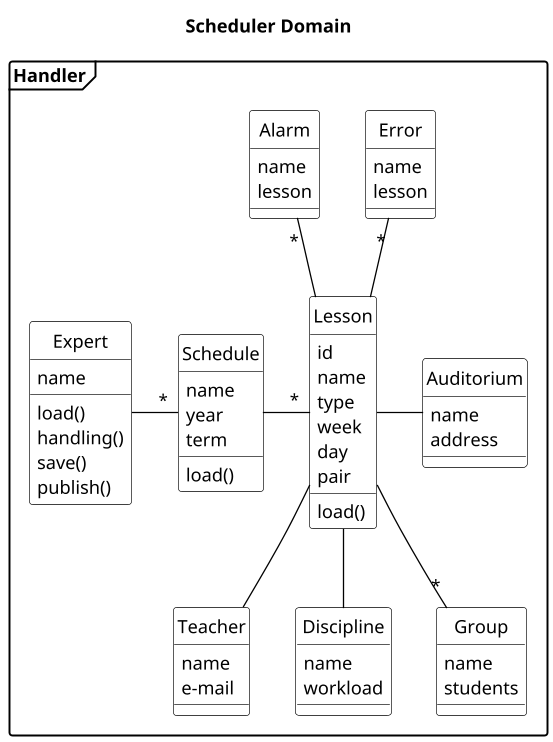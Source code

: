 PlantUML
@startuml
title Scheduler Domain
skinparam class {
BackgroundColor White
ArrowColor Black
BorderColor Black
}
skinparam object {
BackgroundColor White
ArrowColor Black
BorderColor Black
}
hide circle
'hide members
scale 1.3
skinparam DefaultTextAlignment left
skinparam shadowing false
'skinparam monochrome true
skinparam packageStyle frame

package Handler {
class Error{
name
lesson
}
class Alarm{
name
lesson
}

class Expert{
name
load()
handling()
save()
publish()
}
class Schedule{
name
year
term
'week_1_date
load()
}
class Lesson{
id
name
type
week
day
pair
'face-to-face
'begin
'finish
load()
}
class Teacher{
name
e-mail
}
class Discipline{
name
workload
}
'class Pair {
'id
'begin
'finish
'}
'class Student{
'id
'e-mail
'}
class Group{
name
students
}
'class Building {
'name
'}
class Auditorium {
name
address
}
'class Transfer {
'route
'time
'}
Expert -"*" Schedule
Schedule -"*" Lesson
Alarm "*"-- Lesson
Lesson --"*" Group
Lesson --Teacher
Error "*"-- Lesson
Lesson -- Discipline
'Pair "*"-- Schedule
Lesson - Auditorium
'Building -- Auditorium
'Building "2"-"1" Transfer
'Group -"*" Student
'Lesson --Transfer
@enduml

Смысл терминов:
workload - нагрузка
Alarm - Предупреждение
Error – Ошибка
Schedule - Расписание
   term - семестр
Lesson – Занятие
   face-to-face - очное
Pair -  Пара
Group - Группа
Student - Студент
Building  - Корпус
Auditorium - Аудитория
Transfer  - Трансфер
Route – маршрут
Discipline - Дисциплина
Teacher - Преподаватель
Expert - Эксперт
    handling - обработка
Route – маршрут





